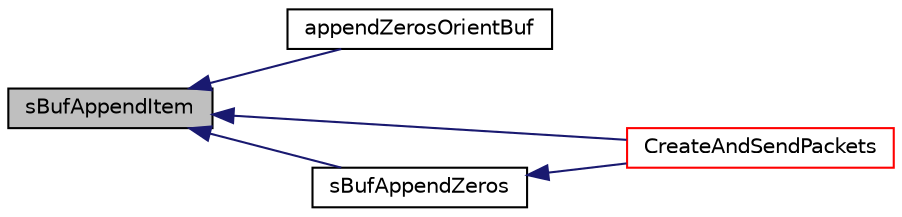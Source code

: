 digraph "sBufAppendItem"
{
  edge [fontname="Helvetica",fontsize="10",labelfontname="Helvetica",labelfontsize="10"];
  node [fontname="Helvetica",fontsize="10",shape=record];
  rankdir="LR";
  Node47 [label="sBufAppendItem",height=0.2,width=0.4,color="black", fillcolor="grey75", style="filled", fontcolor="black"];
  Node47 -> Node48 [dir="back",color="midnightblue",fontsize="10",style="solid",fontname="Helvetica"];
  Node48 [label="appendZerosOrientBuf",height=0.2,width=0.4,color="black", fillcolor="white", style="filled",URL="$orientaion__application__baremetal__agm01_8c.html#affc6785c2a861503e9d86d9ab0b09330",tooltip="appendZerosOrientBuf utility function "];
  Node47 -> Node49 [dir="back",color="midnightblue",fontsize="10",style="solid",fontname="Helvetica"];
  Node49 [label="CreateAndSendPackets",height=0.2,width=0.4,color="red", fillcolor="white", style="filled",URL="$output__stream_8c.html#adbb4129e795ca534e4bb1649bb81b559"];
  Node47 -> Node52 [dir="back",color="midnightblue",fontsize="10",style="solid",fontname="Helvetica"];
  Node52 [label="sBufAppendZeros",height=0.2,width=0.4,color="black", fillcolor="white", style="filled",URL="$output__stream_8c.html#a93db92e775dee51c4dbf2dca2aed05b3"];
  Node52 -> Node49 [dir="back",color="midnightblue",fontsize="10",style="solid",fontname="Helvetica"];
}
